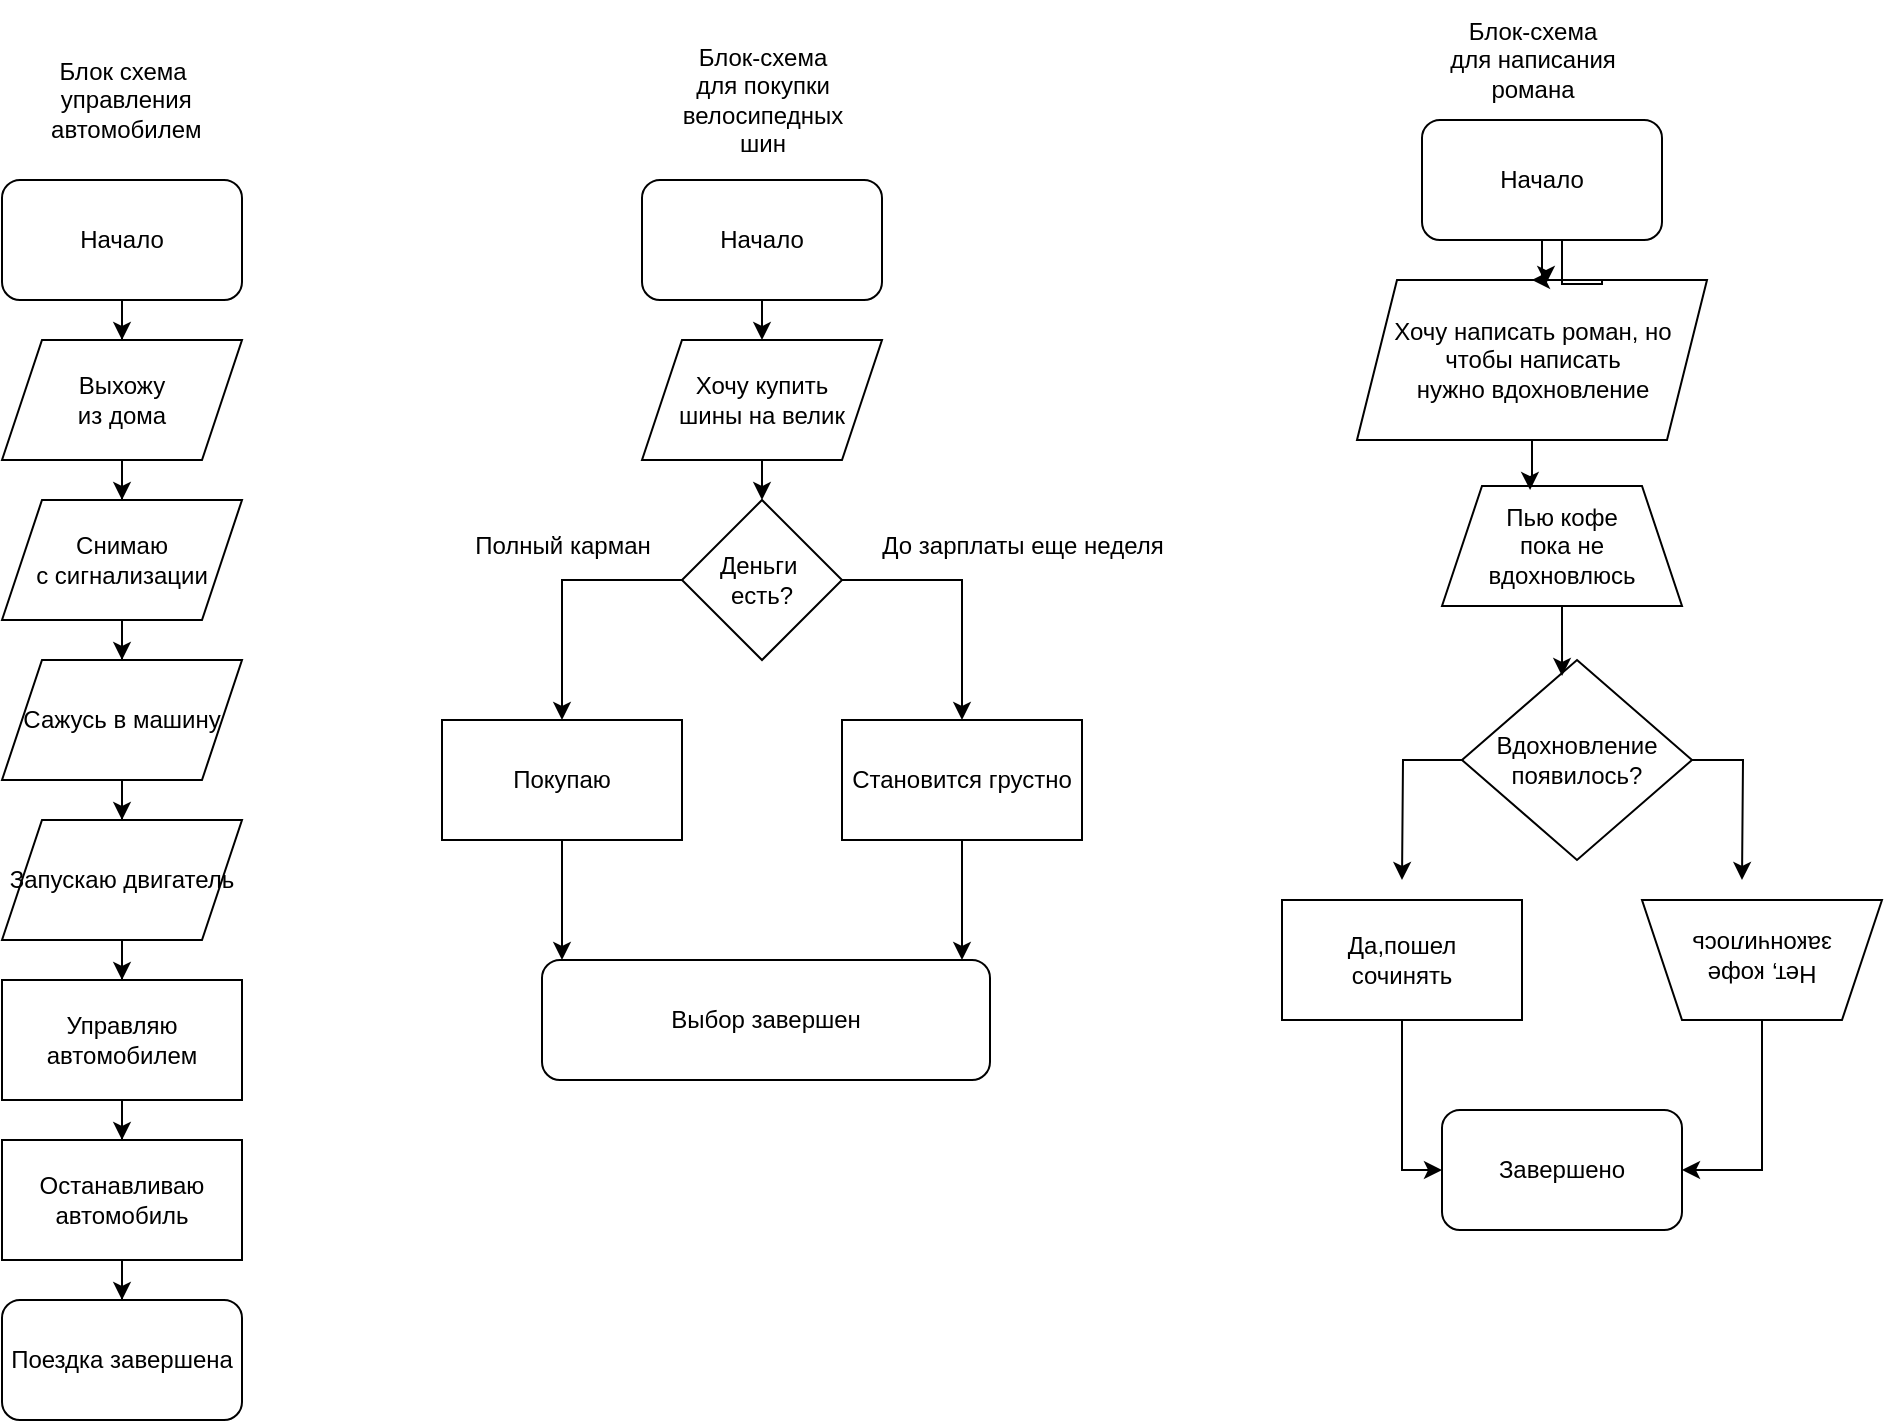 <mxfile version="26.2.8">
  <diagram name="Страница — 1" id="gky2GNUOyyVO2ltQV-7R">
    <mxGraphModel dx="1420" dy="794" grid="1" gridSize="10" guides="1" tooltips="1" connect="1" arrows="1" fold="1" page="1" pageScale="1" pageWidth="827" pageHeight="1169" math="0" shadow="0">
      <root>
        <mxCell id="0" />
        <mxCell id="1" parent="0" />
        <mxCell id="5Z48T9ZlDEk-pxSdMudv-12" style="edgeStyle=orthogonalEdgeStyle;rounded=0;orthogonalLoop=1;jettySize=auto;html=1;" edge="1" parent="1" source="5Z48T9ZlDEk-pxSdMudv-1" target="5Z48T9ZlDEk-pxSdMudv-5">
          <mxGeometry relative="1" as="geometry" />
        </mxCell>
        <mxCell id="5Z48T9ZlDEk-pxSdMudv-1" value="Начало" style="rounded=1;whiteSpace=wrap;html=1;" vertex="1" parent="1">
          <mxGeometry x="80" y="120" width="120" height="60" as="geometry" />
        </mxCell>
        <mxCell id="5Z48T9ZlDEk-pxSdMudv-2" value="Блок схема&lt;div&gt;&amp;nbsp;управления&lt;div&gt;&amp;nbsp;автомобилем&lt;/div&gt;&lt;/div&gt;" style="text;html=1;align=center;verticalAlign=middle;resizable=0;points=[];autosize=1;strokeColor=none;fillColor=none;" vertex="1" parent="1">
          <mxGeometry x="90" y="50" width="100" height="60" as="geometry" />
        </mxCell>
        <mxCell id="5Z48T9ZlDEk-pxSdMudv-13" style="edgeStyle=orthogonalEdgeStyle;rounded=0;orthogonalLoop=1;jettySize=auto;html=1;entryX=0.5;entryY=0;entryDx=0;entryDy=0;" edge="1" parent="1" source="5Z48T9ZlDEk-pxSdMudv-5" target="5Z48T9ZlDEk-pxSdMudv-6">
          <mxGeometry relative="1" as="geometry" />
        </mxCell>
        <mxCell id="5Z48T9ZlDEk-pxSdMudv-5" value="Выхожу&lt;div&gt;из дома&lt;/div&gt;" style="shape=parallelogram;perimeter=parallelogramPerimeter;whiteSpace=wrap;html=1;fixedSize=1;" vertex="1" parent="1">
          <mxGeometry x="80" y="200" width="120" height="60" as="geometry" />
        </mxCell>
        <mxCell id="5Z48T9ZlDEk-pxSdMudv-14" style="edgeStyle=orthogonalEdgeStyle;rounded=0;orthogonalLoop=1;jettySize=auto;html=1;entryX=0.5;entryY=0;entryDx=0;entryDy=0;" edge="1" parent="1" source="5Z48T9ZlDEk-pxSdMudv-6" target="5Z48T9ZlDEk-pxSdMudv-7">
          <mxGeometry relative="1" as="geometry" />
        </mxCell>
        <mxCell id="5Z48T9ZlDEk-pxSdMudv-6" value="Снимаю&lt;div&gt;с сигнализации&lt;/div&gt;" style="shape=parallelogram;perimeter=parallelogramPerimeter;whiteSpace=wrap;html=1;fixedSize=1;" vertex="1" parent="1">
          <mxGeometry x="80" y="280" width="120" height="60" as="geometry" />
        </mxCell>
        <mxCell id="5Z48T9ZlDEk-pxSdMudv-15" style="edgeStyle=orthogonalEdgeStyle;rounded=0;orthogonalLoop=1;jettySize=auto;html=1;entryX=0.5;entryY=0;entryDx=0;entryDy=0;" edge="1" parent="1" source="5Z48T9ZlDEk-pxSdMudv-7" target="5Z48T9ZlDEk-pxSdMudv-8">
          <mxGeometry relative="1" as="geometry" />
        </mxCell>
        <mxCell id="5Z48T9ZlDEk-pxSdMudv-7" value="Сажусь в машину" style="shape=parallelogram;perimeter=parallelogramPerimeter;whiteSpace=wrap;html=1;fixedSize=1;" vertex="1" parent="1">
          <mxGeometry x="80" y="360" width="120" height="60" as="geometry" />
        </mxCell>
        <mxCell id="5Z48T9ZlDEk-pxSdMudv-16" style="edgeStyle=orthogonalEdgeStyle;rounded=0;orthogonalLoop=1;jettySize=auto;html=1;entryX=0.5;entryY=0;entryDx=0;entryDy=0;" edge="1" parent="1" source="5Z48T9ZlDEk-pxSdMudv-8" target="5Z48T9ZlDEk-pxSdMudv-10">
          <mxGeometry relative="1" as="geometry" />
        </mxCell>
        <mxCell id="5Z48T9ZlDEk-pxSdMudv-8" value="Запускаю двигатель" style="shape=parallelogram;perimeter=parallelogramPerimeter;whiteSpace=wrap;html=1;fixedSize=1;" vertex="1" parent="1">
          <mxGeometry x="80" y="440" width="120" height="60" as="geometry" />
        </mxCell>
        <mxCell id="5Z48T9ZlDEk-pxSdMudv-17" style="edgeStyle=orthogonalEdgeStyle;rounded=0;orthogonalLoop=1;jettySize=auto;html=1;entryX=0.5;entryY=0;entryDx=0;entryDy=0;" edge="1" parent="1" source="5Z48T9ZlDEk-pxSdMudv-10" target="5Z48T9ZlDEk-pxSdMudv-11">
          <mxGeometry relative="1" as="geometry" />
        </mxCell>
        <mxCell id="5Z48T9ZlDEk-pxSdMudv-10" value="Управляю автомобилем" style="rounded=0;whiteSpace=wrap;html=1;" vertex="1" parent="1">
          <mxGeometry x="80" y="520" width="120" height="60" as="geometry" />
        </mxCell>
        <mxCell id="5Z48T9ZlDEk-pxSdMudv-19" style="edgeStyle=orthogonalEdgeStyle;rounded=0;orthogonalLoop=1;jettySize=auto;html=1;entryX=0.5;entryY=0;entryDx=0;entryDy=0;" edge="1" parent="1" source="5Z48T9ZlDEk-pxSdMudv-11" target="5Z48T9ZlDEk-pxSdMudv-18">
          <mxGeometry relative="1" as="geometry" />
        </mxCell>
        <mxCell id="5Z48T9ZlDEk-pxSdMudv-11" value="Останавливаю&lt;div&gt;автомобиль&lt;/div&gt;" style="rounded=0;whiteSpace=wrap;html=1;" vertex="1" parent="1">
          <mxGeometry x="80" y="600" width="120" height="60" as="geometry" />
        </mxCell>
        <mxCell id="5Z48T9ZlDEk-pxSdMudv-18" value="Поездка завершена" style="rounded=1;whiteSpace=wrap;html=1;" vertex="1" parent="1">
          <mxGeometry x="80" y="680" width="120" height="60" as="geometry" />
        </mxCell>
        <mxCell id="5Z48T9ZlDEk-pxSdMudv-20" value="Блок-схема&lt;div&gt;для покупки&lt;/div&gt;&lt;div&gt;велосипедных&lt;/div&gt;&lt;div&gt;шин&lt;/div&gt;" style="text;html=1;align=center;verticalAlign=middle;resizable=0;points=[];autosize=1;strokeColor=none;fillColor=none;" vertex="1" parent="1">
          <mxGeometry x="410" y="45" width="100" height="70" as="geometry" />
        </mxCell>
        <mxCell id="5Z48T9ZlDEk-pxSdMudv-32" style="edgeStyle=orthogonalEdgeStyle;rounded=0;orthogonalLoop=1;jettySize=auto;html=1;exitX=0.5;exitY=1;exitDx=0;exitDy=0;entryX=0.5;entryY=0;entryDx=0;entryDy=0;" edge="1" parent="1" source="5Z48T9ZlDEk-pxSdMudv-21" target="5Z48T9ZlDEk-pxSdMudv-22">
          <mxGeometry relative="1" as="geometry" />
        </mxCell>
        <mxCell id="5Z48T9ZlDEk-pxSdMudv-21" value="Начало" style="rounded=1;whiteSpace=wrap;html=1;" vertex="1" parent="1">
          <mxGeometry x="400" y="120" width="120" height="60" as="geometry" />
        </mxCell>
        <mxCell id="5Z48T9ZlDEk-pxSdMudv-33" style="edgeStyle=orthogonalEdgeStyle;rounded=0;orthogonalLoop=1;jettySize=auto;html=1;exitX=0.5;exitY=1;exitDx=0;exitDy=0;entryX=0.5;entryY=0;entryDx=0;entryDy=0;" edge="1" parent="1" source="5Z48T9ZlDEk-pxSdMudv-22" target="5Z48T9ZlDEk-pxSdMudv-23">
          <mxGeometry relative="1" as="geometry" />
        </mxCell>
        <mxCell id="5Z48T9ZlDEk-pxSdMudv-22" value="Хочу купить&lt;div&gt;шины на велик&lt;/div&gt;" style="shape=parallelogram;perimeter=parallelogramPerimeter;whiteSpace=wrap;html=1;fixedSize=1;" vertex="1" parent="1">
          <mxGeometry x="400" y="200" width="120" height="60" as="geometry" />
        </mxCell>
        <mxCell id="5Z48T9ZlDEk-pxSdMudv-27" style="edgeStyle=orthogonalEdgeStyle;rounded=0;orthogonalLoop=1;jettySize=auto;html=1;exitX=0;exitY=0.5;exitDx=0;exitDy=0;" edge="1" parent="1" source="5Z48T9ZlDEk-pxSdMudv-23" target="5Z48T9ZlDEk-pxSdMudv-25">
          <mxGeometry relative="1" as="geometry" />
        </mxCell>
        <mxCell id="5Z48T9ZlDEk-pxSdMudv-28" style="edgeStyle=orthogonalEdgeStyle;rounded=0;orthogonalLoop=1;jettySize=auto;html=1;exitX=1;exitY=0.5;exitDx=0;exitDy=0;" edge="1" parent="1" source="5Z48T9ZlDEk-pxSdMudv-23" target="5Z48T9ZlDEk-pxSdMudv-26">
          <mxGeometry relative="1" as="geometry" />
        </mxCell>
        <mxCell id="5Z48T9ZlDEk-pxSdMudv-23" value="Деньги&amp;nbsp;&lt;div&gt;есть?&lt;/div&gt;" style="rhombus;whiteSpace=wrap;html=1;" vertex="1" parent="1">
          <mxGeometry x="420" y="280" width="80" height="80" as="geometry" />
        </mxCell>
        <mxCell id="5Z48T9ZlDEk-pxSdMudv-25" value="Покупаю" style="rounded=0;whiteSpace=wrap;html=1;" vertex="1" parent="1">
          <mxGeometry x="300" y="390" width="120" height="60" as="geometry" />
        </mxCell>
        <mxCell id="5Z48T9ZlDEk-pxSdMudv-26" value="Становится грустно" style="rounded=0;whiteSpace=wrap;html=1;" vertex="1" parent="1">
          <mxGeometry x="500" y="390" width="120" height="60" as="geometry" />
        </mxCell>
        <mxCell id="5Z48T9ZlDEk-pxSdMudv-29" value="Полный карман" style="text;html=1;align=center;verticalAlign=middle;resizable=0;points=[];autosize=1;strokeColor=none;fillColor=none;" vertex="1" parent="1">
          <mxGeometry x="305" y="288" width="110" height="30" as="geometry" />
        </mxCell>
        <mxCell id="5Z48T9ZlDEk-pxSdMudv-30" value="До зарплаты еще неделя" style="text;html=1;align=center;verticalAlign=middle;resizable=0;points=[];autosize=1;strokeColor=none;fillColor=none;" vertex="1" parent="1">
          <mxGeometry x="510" y="288" width="160" height="30" as="geometry" />
        </mxCell>
        <mxCell id="5Z48T9ZlDEk-pxSdMudv-31" value="Выбор завершен" style="rounded=1;whiteSpace=wrap;html=1;" vertex="1" parent="1">
          <mxGeometry x="350" y="510" width="224" height="60" as="geometry" />
        </mxCell>
        <mxCell id="5Z48T9ZlDEk-pxSdMudv-34" style="edgeStyle=orthogonalEdgeStyle;rounded=0;orthogonalLoop=1;jettySize=auto;html=1;exitX=0.5;exitY=1;exitDx=0;exitDy=0;" edge="1" parent="1" source="5Z48T9ZlDEk-pxSdMudv-25">
          <mxGeometry relative="1" as="geometry">
            <mxPoint x="360" y="510" as="targetPoint" />
          </mxGeometry>
        </mxCell>
        <mxCell id="5Z48T9ZlDEk-pxSdMudv-35" style="edgeStyle=orthogonalEdgeStyle;rounded=0;orthogonalLoop=1;jettySize=auto;html=1;exitX=0.5;exitY=1;exitDx=0;exitDy=0;" edge="1" parent="1" source="5Z48T9ZlDEk-pxSdMudv-26">
          <mxGeometry relative="1" as="geometry">
            <mxPoint x="560" y="510" as="targetPoint" />
          </mxGeometry>
        </mxCell>
        <mxCell id="5Z48T9ZlDEk-pxSdMudv-36" value="Блок-схема&lt;div&gt;для написания&lt;/div&gt;&lt;div&gt;романа&lt;/div&gt;" style="text;html=1;align=center;verticalAlign=middle;resizable=0;points=[];autosize=1;strokeColor=none;fillColor=none;" vertex="1" parent="1">
          <mxGeometry x="790" y="30" width="110" height="60" as="geometry" />
        </mxCell>
        <mxCell id="5Z48T9ZlDEk-pxSdMudv-37" value="Начало" style="rounded=1;whiteSpace=wrap;html=1;" vertex="1" parent="1">
          <mxGeometry x="790" y="90" width="120" height="60" as="geometry" />
        </mxCell>
        <mxCell id="5Z48T9ZlDEk-pxSdMudv-38" value="Пью кофе&lt;div&gt;пока не вдохновлюсь&lt;/div&gt;" style="shape=trapezoid;perimeter=trapezoidPerimeter;whiteSpace=wrap;html=1;fixedSize=1;" vertex="1" parent="1">
          <mxGeometry x="800" y="273" width="120" height="60" as="geometry" />
        </mxCell>
        <mxCell id="5Z48T9ZlDEk-pxSdMudv-49" style="edgeStyle=orthogonalEdgeStyle;rounded=0;orthogonalLoop=1;jettySize=auto;html=1;" edge="1" parent="1" source="5Z48T9ZlDEk-pxSdMudv-39">
          <mxGeometry relative="1" as="geometry">
            <mxPoint x="780" y="470" as="targetPoint" />
          </mxGeometry>
        </mxCell>
        <mxCell id="5Z48T9ZlDEk-pxSdMudv-50" style="edgeStyle=orthogonalEdgeStyle;rounded=0;orthogonalLoop=1;jettySize=auto;html=1;" edge="1" parent="1" source="5Z48T9ZlDEk-pxSdMudv-39">
          <mxGeometry relative="1" as="geometry">
            <mxPoint x="950" y="470" as="targetPoint" />
          </mxGeometry>
        </mxCell>
        <mxCell id="5Z48T9ZlDEk-pxSdMudv-39" value="Вдохновление&lt;div&gt;появилось?&lt;/div&gt;" style="rhombus;whiteSpace=wrap;html=1;" vertex="1" parent="1">
          <mxGeometry x="810" y="360" width="115" height="100" as="geometry" />
        </mxCell>
        <mxCell id="5Z48T9ZlDEk-pxSdMudv-41" value="&lt;div&gt;Хочу написать роман, но&lt;/div&gt;чтобы написать&lt;div&gt;нужно вдохновление&lt;/div&gt;" style="shape=parallelogram;perimeter=parallelogramPerimeter;whiteSpace=wrap;html=1;fixedSize=1;" vertex="1" parent="1">
          <mxGeometry x="757.5" y="170" width="175" height="80" as="geometry" />
        </mxCell>
        <mxCell id="5Z48T9ZlDEk-pxSdMudv-55" style="edgeStyle=orthogonalEdgeStyle;rounded=0;orthogonalLoop=1;jettySize=auto;html=1;entryX=0;entryY=0.5;entryDx=0;entryDy=0;" edge="1" parent="1" source="5Z48T9ZlDEk-pxSdMudv-42" target="5Z48T9ZlDEk-pxSdMudv-51">
          <mxGeometry relative="1" as="geometry" />
        </mxCell>
        <mxCell id="5Z48T9ZlDEk-pxSdMudv-42" value="Да,пошел&lt;div&gt;сочинять&lt;/div&gt;" style="rounded=0;whiteSpace=wrap;html=1;" vertex="1" parent="1">
          <mxGeometry x="720" y="480" width="120" height="60" as="geometry" />
        </mxCell>
        <mxCell id="5Z48T9ZlDEk-pxSdMudv-56" style="edgeStyle=orthogonalEdgeStyle;rounded=0;orthogonalLoop=1;jettySize=auto;html=1;entryX=1;entryY=0.5;entryDx=0;entryDy=0;" edge="1" parent="1" source="5Z48T9ZlDEk-pxSdMudv-43" target="5Z48T9ZlDEk-pxSdMudv-51">
          <mxGeometry relative="1" as="geometry" />
        </mxCell>
        <mxCell id="5Z48T9ZlDEk-pxSdMudv-43" value="Нет, кофе закончилось" style="shape=trapezoid;perimeter=trapezoidPerimeter;whiteSpace=wrap;html=1;fixedSize=1;rotation=-180;" vertex="1" parent="1">
          <mxGeometry x="900" y="480" width="120" height="60" as="geometry" />
        </mxCell>
        <mxCell id="5Z48T9ZlDEk-pxSdMudv-44" style="edgeStyle=orthogonalEdgeStyle;rounded=0;orthogonalLoop=1;jettySize=auto;html=1;exitX=0.5;exitY=1;exitDx=0;exitDy=0;entryX=0.5;entryY=0;entryDx=0;entryDy=0;" edge="1" parent="1" source="5Z48T9ZlDEk-pxSdMudv-37" target="5Z48T9ZlDEk-pxSdMudv-41">
          <mxGeometry relative="1" as="geometry">
            <mxPoint x="860" y="160" as="targetPoint" />
            <Array as="points">
              <mxPoint x="860" y="150" />
              <mxPoint x="860" y="172" />
              <mxPoint x="880" y="172" />
              <mxPoint x="880" y="170" />
            </Array>
          </mxGeometry>
        </mxCell>
        <mxCell id="5Z48T9ZlDEk-pxSdMudv-45" style="edgeStyle=orthogonalEdgeStyle;rounded=0;orthogonalLoop=1;jettySize=auto;html=1;entryX=0.54;entryY=0.025;entryDx=0;entryDy=0;entryPerimeter=0;" edge="1" parent="1" source="5Z48T9ZlDEk-pxSdMudv-37" target="5Z48T9ZlDEk-pxSdMudv-41">
          <mxGeometry relative="1" as="geometry" />
        </mxCell>
        <mxCell id="5Z48T9ZlDEk-pxSdMudv-46" style="edgeStyle=orthogonalEdgeStyle;rounded=0;orthogonalLoop=1;jettySize=auto;html=1;entryX=0.367;entryY=0.033;entryDx=0;entryDy=0;entryPerimeter=0;" edge="1" parent="1" source="5Z48T9ZlDEk-pxSdMudv-41" target="5Z48T9ZlDEk-pxSdMudv-38">
          <mxGeometry relative="1" as="geometry" />
        </mxCell>
        <mxCell id="5Z48T9ZlDEk-pxSdMudv-48" style="edgeStyle=orthogonalEdgeStyle;rounded=0;orthogonalLoop=1;jettySize=auto;html=1;entryX=0.435;entryY=0.08;entryDx=0;entryDy=0;entryPerimeter=0;" edge="1" parent="1" source="5Z48T9ZlDEk-pxSdMudv-38" target="5Z48T9ZlDEk-pxSdMudv-39">
          <mxGeometry relative="1" as="geometry" />
        </mxCell>
        <mxCell id="5Z48T9ZlDEk-pxSdMudv-51" value="Завершено" style="rounded=1;whiteSpace=wrap;html=1;" vertex="1" parent="1">
          <mxGeometry x="800" y="585" width="120" height="60" as="geometry" />
        </mxCell>
      </root>
    </mxGraphModel>
  </diagram>
</mxfile>
